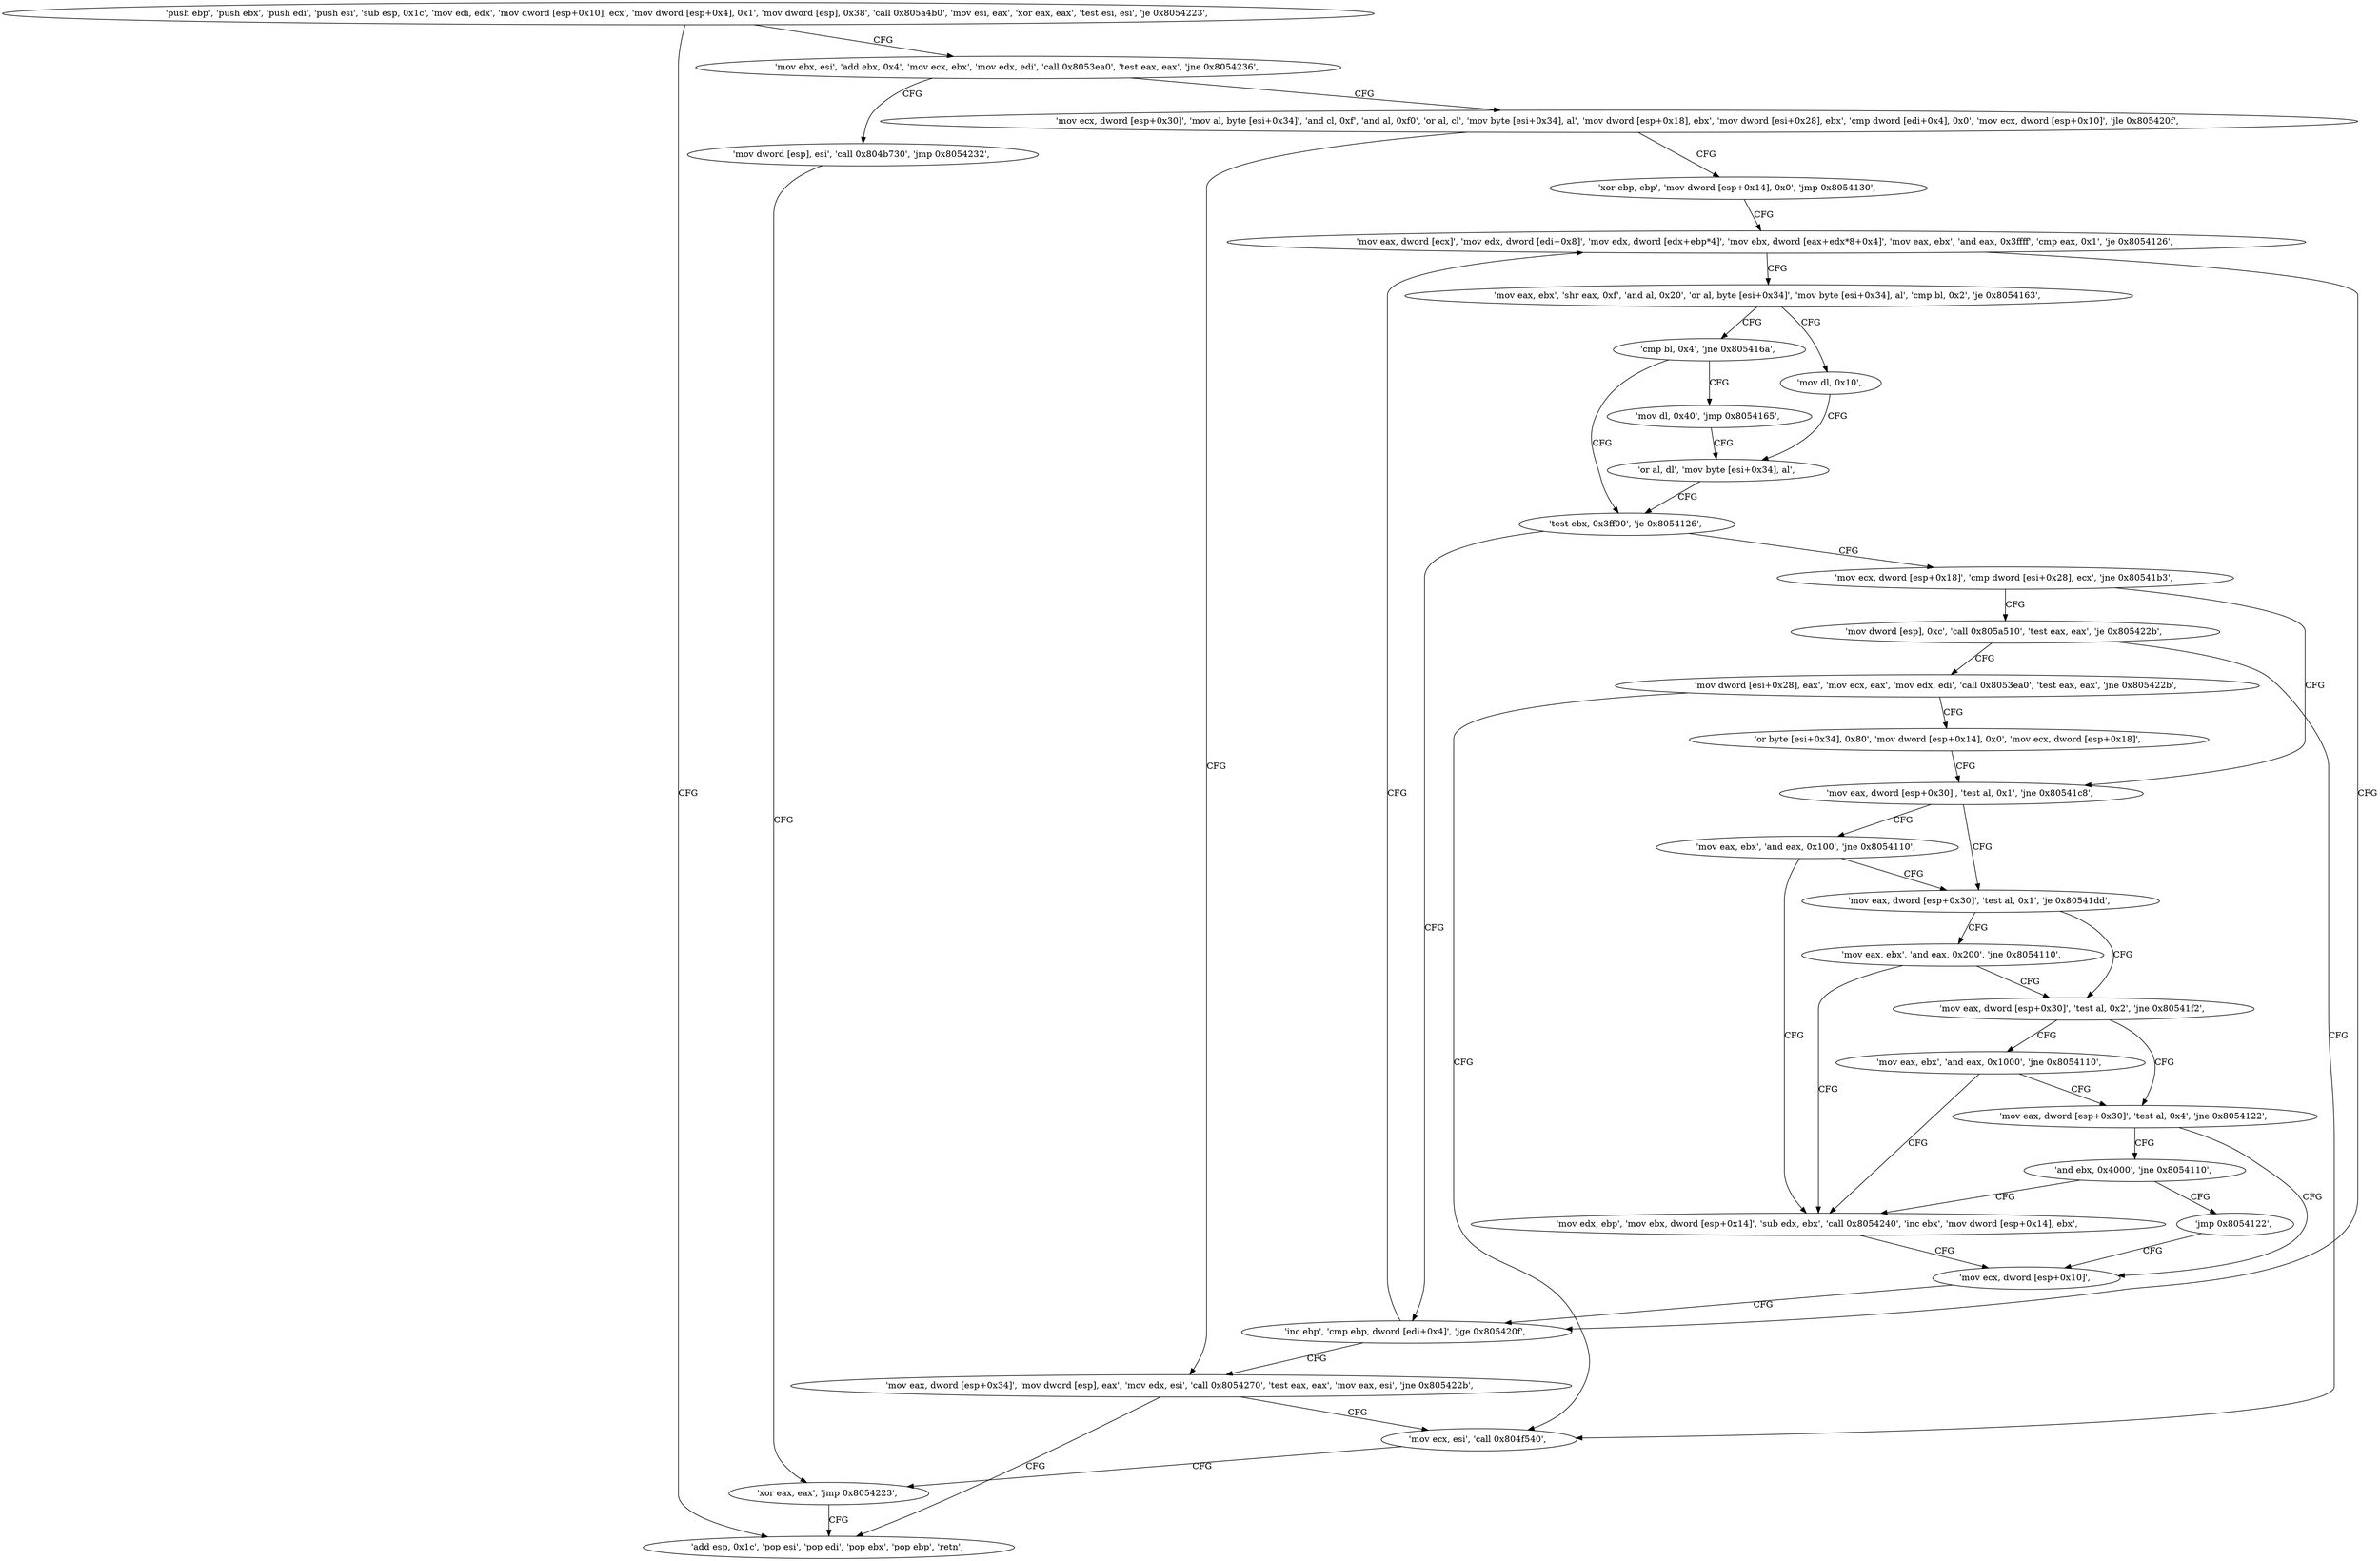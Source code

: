 digraph "func" {
"134561936" [label = "'push ebp', 'push ebx', 'push edi', 'push esi', 'sub esp, 0x1c', 'mov edi, edx', 'mov dword [esp+0x10], ecx', 'mov dword [esp+0x4], 0x1', 'mov dword [esp], 0x38', 'call 0x805a4b0', 'mov esi, eax', 'xor eax, eax', 'test esi, esi', 'je 0x8054223', " ]
"134562339" [label = "'add esp, 0x1c', 'pop esi', 'pop edi', 'pop ebx', 'pop ebp', 'retn', " ]
"134561981" [label = "'mov ebx, esi', 'add ebx, 0x4', 'mov ecx, ebx', 'mov edx, edi', 'call 0x8053ea0', 'test eax, eax', 'jne 0x8054236', " ]
"134562358" [label = "'mov dword [esp], esi', 'call 0x804b730', 'jmp 0x8054232', " ]
"134562003" [label = "'mov ecx, dword [esp+0x30]', 'mov al, byte [esi+0x34]', 'and cl, 0xf', 'and al, 0xf0', 'or al, cl', 'mov byte [esi+0x34], al', 'mov dword [esp+0x18], ebx', 'mov dword [esi+0x28], ebx', 'cmp dword [edi+0x4], 0x0', 'mov ecx, dword [esp+0x10]', 'jle 0x805420f', " ]
"134562354" [label = "'xor eax, eax', 'jmp 0x8054223', " ]
"134562319" [label = "'mov eax, dword [esp+0x34]', 'mov dword [esp], eax', 'mov edx, esi', 'call 0x8054270', 'test eax, eax', 'mov eax, esi', 'jne 0x805422b', " ]
"134562041" [label = "'xor ebp, ebp', 'mov dword [esp+0x14], 0x0', 'jmp 0x8054130', " ]
"134562347" [label = "'mov ecx, esi', 'call 0x804f540', " ]
"134562096" [label = "'mov eax, dword [ecx]', 'mov edx, dword [edi+0x8]', 'mov edx, dword [edx+ebp*4]', 'mov ebx, dword [eax+edx*8+0x4]', 'mov eax, ebx', 'and eax, 0x3ffff', 'cmp eax, 0x1', 'je 0x8054126', " ]
"134562086" [label = "'inc ebp', 'cmp ebp, dword [edi+0x4]', 'jge 0x805420f', " ]
"134562120" [label = "'mov eax, ebx', 'shr eax, 0xf', 'and al, 0x20', 'or al, byte [esi+0x34]', 'mov byte [esi+0x34], al', 'cmp bl, 0x2', 'je 0x8054163', " ]
"134562147" [label = "'mov dl, 0x10', " ]
"134562138" [label = "'cmp bl, 0x4', 'jne 0x805416a', " ]
"134562149" [label = "'or al, dl', 'mov byte [esi+0x34], al', " ]
"134562154" [label = "'test ebx, 0x3ff00', 'je 0x8054126', " ]
"134562143" [label = "'mov dl, 0x40', 'jmp 0x8054165', " ]
"134562162" [label = "'mov ecx, dword [esp+0x18]', 'cmp dword [esi+0x28], ecx', 'jne 0x80541b3', " ]
"134562227" [label = "'mov eax, dword [esp+0x30]', 'test al, 0x1', 'jne 0x80541c8', " ]
"134562171" [label = "'mov dword [esp], 0xc', 'call 0x805a510', 'test eax, eax', 'je 0x805422b', " ]
"134562248" [label = "'mov eax, dword [esp+0x30]', 'test al, 0x1', 'je 0x80541dd', " ]
"134562235" [label = "'mov eax, ebx', 'and eax, 0x100', 'jne 0x8054110', " ]
"134562191" [label = "'mov dword [esi+0x28], eax', 'mov ecx, eax', 'mov edx, edi', 'call 0x8053ea0', 'test eax, eax', 'jne 0x805422b', " ]
"134562269" [label = "'mov eax, dword [esp+0x30]', 'test al, 0x2', 'jne 0x80541f2', " ]
"134562256" [label = "'mov eax, ebx', 'and eax, 0x200', 'jne 0x8054110', " ]
"134562064" [label = "'mov edx, ebp', 'mov ebx, dword [esp+0x14]', 'sub edx, ebx', 'call 0x8054240', 'inc ebx', 'mov dword [esp+0x14], ebx', " ]
"134562211" [label = "'or byte [esi+0x34], 0x80', 'mov dword [esp+0x14], 0x0', 'mov ecx, dword [esp+0x18]', " ]
"134562290" [label = "'mov eax, dword [esp+0x30]', 'test al, 0x4', 'jne 0x8054122', " ]
"134562277" [label = "'mov eax, ebx', 'and eax, 0x1000', 'jne 0x8054110', " ]
"134562082" [label = "'mov ecx, dword [esp+0x10]', " ]
"134562302" [label = "'and ebx, 0x4000', 'jne 0x8054110', " ]
"134562314" [label = "'jmp 0x8054122', " ]
"134561936" -> "134562339" [ label = "CFG" ]
"134561936" -> "134561981" [ label = "CFG" ]
"134561981" -> "134562358" [ label = "CFG" ]
"134561981" -> "134562003" [ label = "CFG" ]
"134562358" -> "134562354" [ label = "CFG" ]
"134562003" -> "134562319" [ label = "CFG" ]
"134562003" -> "134562041" [ label = "CFG" ]
"134562354" -> "134562339" [ label = "CFG" ]
"134562319" -> "134562347" [ label = "CFG" ]
"134562319" -> "134562339" [ label = "CFG" ]
"134562041" -> "134562096" [ label = "CFG" ]
"134562347" -> "134562354" [ label = "CFG" ]
"134562096" -> "134562086" [ label = "CFG" ]
"134562096" -> "134562120" [ label = "CFG" ]
"134562086" -> "134562319" [ label = "CFG" ]
"134562086" -> "134562096" [ label = "CFG" ]
"134562120" -> "134562147" [ label = "CFG" ]
"134562120" -> "134562138" [ label = "CFG" ]
"134562147" -> "134562149" [ label = "CFG" ]
"134562138" -> "134562154" [ label = "CFG" ]
"134562138" -> "134562143" [ label = "CFG" ]
"134562149" -> "134562154" [ label = "CFG" ]
"134562154" -> "134562086" [ label = "CFG" ]
"134562154" -> "134562162" [ label = "CFG" ]
"134562143" -> "134562149" [ label = "CFG" ]
"134562162" -> "134562227" [ label = "CFG" ]
"134562162" -> "134562171" [ label = "CFG" ]
"134562227" -> "134562248" [ label = "CFG" ]
"134562227" -> "134562235" [ label = "CFG" ]
"134562171" -> "134562347" [ label = "CFG" ]
"134562171" -> "134562191" [ label = "CFG" ]
"134562248" -> "134562269" [ label = "CFG" ]
"134562248" -> "134562256" [ label = "CFG" ]
"134562235" -> "134562064" [ label = "CFG" ]
"134562235" -> "134562248" [ label = "CFG" ]
"134562191" -> "134562347" [ label = "CFG" ]
"134562191" -> "134562211" [ label = "CFG" ]
"134562269" -> "134562290" [ label = "CFG" ]
"134562269" -> "134562277" [ label = "CFG" ]
"134562256" -> "134562064" [ label = "CFG" ]
"134562256" -> "134562269" [ label = "CFG" ]
"134562064" -> "134562082" [ label = "CFG" ]
"134562211" -> "134562227" [ label = "CFG" ]
"134562290" -> "134562082" [ label = "CFG" ]
"134562290" -> "134562302" [ label = "CFG" ]
"134562277" -> "134562064" [ label = "CFG" ]
"134562277" -> "134562290" [ label = "CFG" ]
"134562082" -> "134562086" [ label = "CFG" ]
"134562302" -> "134562064" [ label = "CFG" ]
"134562302" -> "134562314" [ label = "CFG" ]
"134562314" -> "134562082" [ label = "CFG" ]
}
